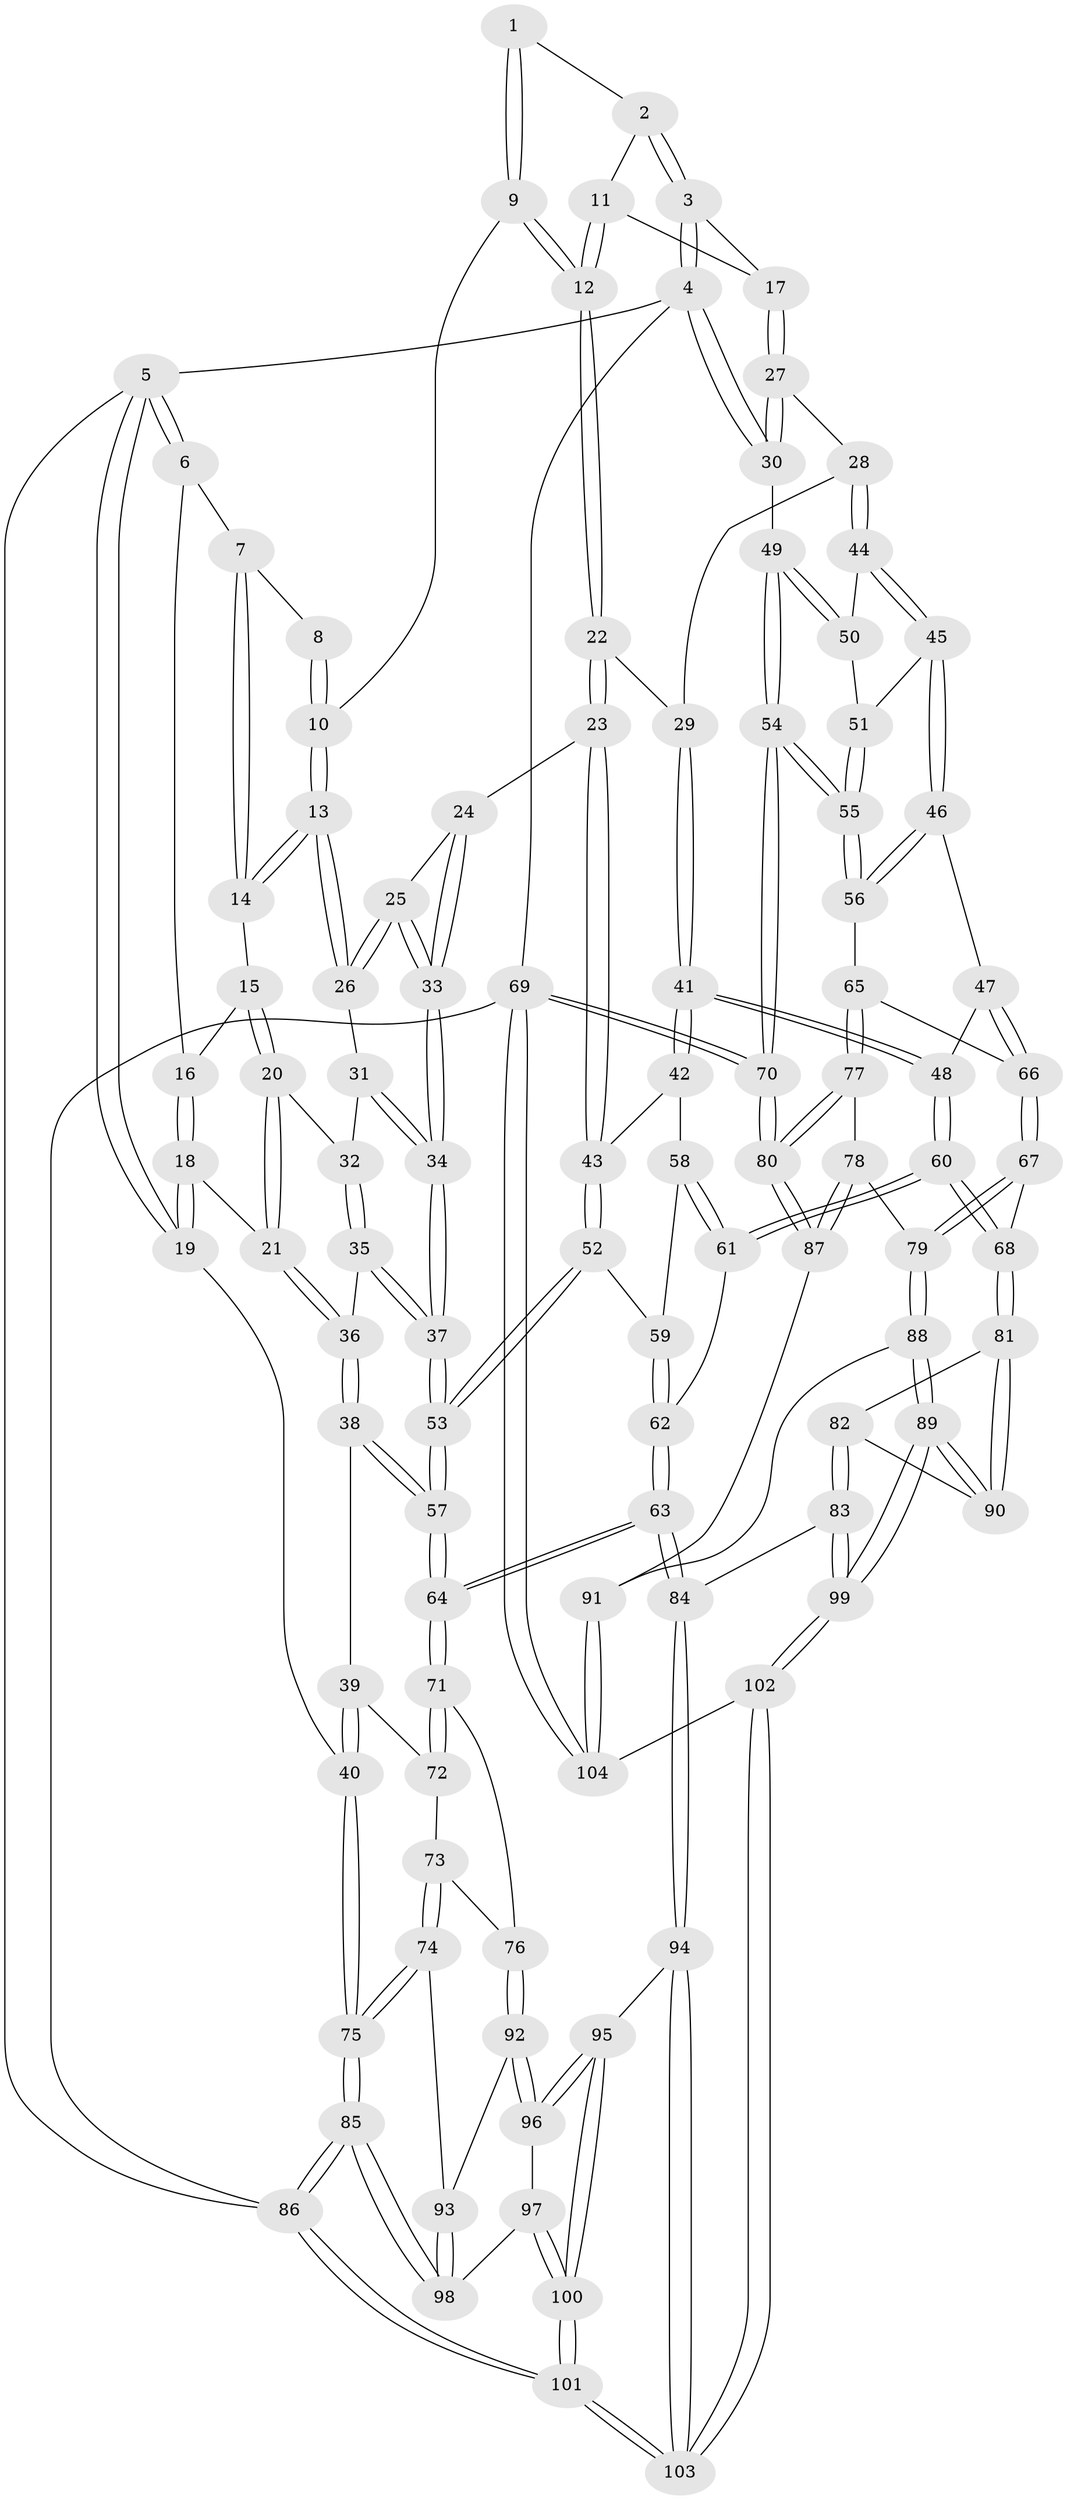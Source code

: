 // Generated by graph-tools (version 1.1) at 2025/16/03/09/25 04:16:49]
// undirected, 104 vertices, 257 edges
graph export_dot {
graph [start="1"]
  node [color=gray90,style=filled];
  1 [pos="+0.49386418441409324+0"];
  2 [pos="+0.6705368107589823+0"];
  3 [pos="+0.942232251979249+0"];
  4 [pos="+1+0"];
  5 [pos="+0+0"];
  6 [pos="+0.06723685320083857+0"];
  7 [pos="+0.14310449454222743+0"];
  8 [pos="+0.3120156099140899+0"];
  9 [pos="+0.4977134056752488+0.15246506559612388"];
  10 [pos="+0.3668340310177391+0.17864433723821238"];
  11 [pos="+0.6036127471554567+0.13383088022651618"];
  12 [pos="+0.5213488729769855+0.17958640718604058"];
  13 [pos="+0.29423970781750985+0.23487060459966513"];
  14 [pos="+0.2683203906467304+0.2056541524328514"];
  15 [pos="+0.13001465916137397+0.19138632445008627"];
  16 [pos="+0.10719715463698691+0.1804793939890623"];
  17 [pos="+0.8238176073672174+0.07994920645479926"];
  18 [pos="+0.05433661936357214+0.23504092104188481"];
  19 [pos="+0+0.1753970788863926"];
  20 [pos="+0.15950785712593255+0.2943144995368955"];
  21 [pos="+0.09032400682961454+0.3191695131026951"];
  22 [pos="+0.5631793784356225+0.28155217176708563"];
  23 [pos="+0.5192912645619749+0.34864261272382796"];
  24 [pos="+0.4913087706124888+0.3452175152944449"];
  25 [pos="+0.3881805658341306+0.32472647639632546"];
  26 [pos="+0.294003543975269+0.2443878931158417"];
  27 [pos="+0.7947925025228124+0.25763900935141043"];
  28 [pos="+0.7943593966314703+0.2581266344970562"];
  29 [pos="+0.7504419917999504+0.2714687891661095"];
  30 [pos="+1+0.3914992410969251"];
  31 [pos="+0.26939049731263676+0.2728317194025741"];
  32 [pos="+0.2309173611619922+0.2969512287916299"];
  33 [pos="+0.3028130622971613+0.4874802617856055"];
  34 [pos="+0.3018720173440865+0.4889834896161963"];
  35 [pos="+0.18530239463141676+0.42714335776616014"];
  36 [pos="+0.05228797700383743+0.4284165722536671"];
  37 [pos="+0.2964098641583674+0.5075816366479572"];
  38 [pos="+0.001313821702824643+0.46422937497340394"];
  39 [pos="+0+0.4908505541095211"];
  40 [pos="+0+0.48963253859873523"];
  41 [pos="+0.6486221652895051+0.4928741388504659"];
  42 [pos="+0.5679072935040832+0.4676004061916498"];
  43 [pos="+0.5237324508354316+0.3878566879506425"];
  44 [pos="+0.8029912169758784+0.32003843142641863"];
  45 [pos="+0.8088808940655343+0.4556233120036757"];
  46 [pos="+0.7978481848820228+0.47861701264494333"];
  47 [pos="+0.7387825300136579+0.52413772813104"];
  48 [pos="+0.6942607454380876+0.5318493657284373"];
  49 [pos="+1+0.4511190807081441"];
  50 [pos="+0.906623084499621+0.4137064169454659"];
  51 [pos="+0.8814656422355125+0.4628678719088038"];
  52 [pos="+0.3660013274891773+0.516123786781618"];
  53 [pos="+0.29959057106514264+0.5168658086673412"];
  54 [pos="+1+0.5225012849000867"];
  55 [pos="+1+0.531607353627404"];
  56 [pos="+0.9368483497159065+0.6164195927672625"];
  57 [pos="+0.2443026463867693+0.6486799077891277"];
  58 [pos="+0.5504708726411888+0.49901419922930523"];
  59 [pos="+0.415083387521295+0.5436019495694688"];
  60 [pos="+0.6466600966325233+0.6918150355426723"];
  61 [pos="+0.5200015158652671+0.6464234766067334"];
  62 [pos="+0.4969307089224683+0.6525235230482472"];
  63 [pos="+0.34120920202259464+0.7927487681039094"];
  64 [pos="+0.24457365100011894+0.7188291102175521"];
  65 [pos="+0.9217583046155559+0.6311384851801648"];
  66 [pos="+0.8135252607801136+0.6246413101194275"];
  67 [pos="+0.7164318149976214+0.7268418457182377"];
  68 [pos="+0.6561585083247041+0.7080757194458521"];
  69 [pos="+1+1"];
  70 [pos="+1+1"];
  71 [pos="+0.2220037546214556+0.7260116386493869"];
  72 [pos="+0.01124040074030267+0.6127685967549807"];
  73 [pos="+0.03731325317136079+0.7085106248074322"];
  74 [pos="+0+0.776995339667519"];
  75 [pos="+0+0.7752656107625963"];
  76 [pos="+0.18698121670818782+0.7462947864055122"];
  77 [pos="+0.9068227577408838+0.6878086770637176"];
  78 [pos="+0.8874423313975566+0.7299224305333362"];
  79 [pos="+0.777475216014658+0.7805570265751486"];
  80 [pos="+1+0.983660692047489"];
  81 [pos="+0.6382925254895795+0.7407067935773967"];
  82 [pos="+0.4859667878877279+0.8069112764127239"];
  83 [pos="+0.36420265093850673+0.8147889325770666"];
  84 [pos="+0.3450257414215353+0.8017097721206423"];
  85 [pos="+0+0.963501864470559"];
  86 [pos="+0+1"];
  87 [pos="+0.9990631393577255+0.893490386052415"];
  88 [pos="+0.782079415292509+0.8167600140126626"];
  89 [pos="+0.6254493286163317+0.9292826902533128"];
  90 [pos="+0.6157161875749365+0.8631017451982421"];
  91 [pos="+0.837917785292711+0.9062993252924838"];
  92 [pos="+0.12137520234376678+0.8064706050061116"];
  93 [pos="+0.0982117114935804+0.8197611183442978"];
  94 [pos="+0.2631124572213914+0.9657386315512315"];
  95 [pos="+0.16750652210932188+0.9435590837071491"];
  96 [pos="+0.16620145060810138+0.9421217310716163"];
  97 [pos="+0.07196216443214332+0.9202631654232135"];
  98 [pos="+0.06713041208651604+0.9039510573867549"];
  99 [pos="+0.5878776202393958+1"];
  100 [pos="+0.07162780262701117+1"];
  101 [pos="+0+1"];
  102 [pos="+0.6099156481545547+1"];
  103 [pos="+0.2511240912130374+1"];
  104 [pos="+0.6605997982224425+1"];
  1 -- 2;
  1 -- 9;
  1 -- 9;
  2 -- 3;
  2 -- 3;
  2 -- 11;
  3 -- 4;
  3 -- 4;
  3 -- 17;
  4 -- 5;
  4 -- 30;
  4 -- 30;
  4 -- 69;
  5 -- 6;
  5 -- 6;
  5 -- 19;
  5 -- 19;
  5 -- 86;
  6 -- 7;
  6 -- 16;
  7 -- 8;
  7 -- 14;
  7 -- 14;
  8 -- 10;
  8 -- 10;
  9 -- 10;
  9 -- 12;
  9 -- 12;
  10 -- 13;
  10 -- 13;
  11 -- 12;
  11 -- 12;
  11 -- 17;
  12 -- 22;
  12 -- 22;
  13 -- 14;
  13 -- 14;
  13 -- 26;
  13 -- 26;
  14 -- 15;
  15 -- 16;
  15 -- 20;
  15 -- 20;
  16 -- 18;
  16 -- 18;
  17 -- 27;
  17 -- 27;
  18 -- 19;
  18 -- 19;
  18 -- 21;
  19 -- 40;
  20 -- 21;
  20 -- 21;
  20 -- 32;
  21 -- 36;
  21 -- 36;
  22 -- 23;
  22 -- 23;
  22 -- 29;
  23 -- 24;
  23 -- 43;
  23 -- 43;
  24 -- 25;
  24 -- 33;
  24 -- 33;
  25 -- 26;
  25 -- 26;
  25 -- 33;
  25 -- 33;
  26 -- 31;
  27 -- 28;
  27 -- 30;
  27 -- 30;
  28 -- 29;
  28 -- 44;
  28 -- 44;
  29 -- 41;
  29 -- 41;
  30 -- 49;
  31 -- 32;
  31 -- 34;
  31 -- 34;
  32 -- 35;
  32 -- 35;
  33 -- 34;
  33 -- 34;
  34 -- 37;
  34 -- 37;
  35 -- 36;
  35 -- 37;
  35 -- 37;
  36 -- 38;
  36 -- 38;
  37 -- 53;
  37 -- 53;
  38 -- 39;
  38 -- 57;
  38 -- 57;
  39 -- 40;
  39 -- 40;
  39 -- 72;
  40 -- 75;
  40 -- 75;
  41 -- 42;
  41 -- 42;
  41 -- 48;
  41 -- 48;
  42 -- 43;
  42 -- 58;
  43 -- 52;
  43 -- 52;
  44 -- 45;
  44 -- 45;
  44 -- 50;
  45 -- 46;
  45 -- 46;
  45 -- 51;
  46 -- 47;
  46 -- 56;
  46 -- 56;
  47 -- 48;
  47 -- 66;
  47 -- 66;
  48 -- 60;
  48 -- 60;
  49 -- 50;
  49 -- 50;
  49 -- 54;
  49 -- 54;
  50 -- 51;
  51 -- 55;
  51 -- 55;
  52 -- 53;
  52 -- 53;
  52 -- 59;
  53 -- 57;
  53 -- 57;
  54 -- 55;
  54 -- 55;
  54 -- 70;
  54 -- 70;
  55 -- 56;
  55 -- 56;
  56 -- 65;
  57 -- 64;
  57 -- 64;
  58 -- 59;
  58 -- 61;
  58 -- 61;
  59 -- 62;
  59 -- 62;
  60 -- 61;
  60 -- 61;
  60 -- 68;
  60 -- 68;
  61 -- 62;
  62 -- 63;
  62 -- 63;
  63 -- 64;
  63 -- 64;
  63 -- 84;
  63 -- 84;
  64 -- 71;
  64 -- 71;
  65 -- 66;
  65 -- 77;
  65 -- 77;
  66 -- 67;
  66 -- 67;
  67 -- 68;
  67 -- 79;
  67 -- 79;
  68 -- 81;
  68 -- 81;
  69 -- 70;
  69 -- 70;
  69 -- 104;
  69 -- 104;
  69 -- 86;
  70 -- 80;
  70 -- 80;
  71 -- 72;
  71 -- 72;
  71 -- 76;
  72 -- 73;
  73 -- 74;
  73 -- 74;
  73 -- 76;
  74 -- 75;
  74 -- 75;
  74 -- 93;
  75 -- 85;
  75 -- 85;
  76 -- 92;
  76 -- 92;
  77 -- 78;
  77 -- 80;
  77 -- 80;
  78 -- 79;
  78 -- 87;
  78 -- 87;
  79 -- 88;
  79 -- 88;
  80 -- 87;
  80 -- 87;
  81 -- 82;
  81 -- 90;
  81 -- 90;
  82 -- 83;
  82 -- 83;
  82 -- 90;
  83 -- 84;
  83 -- 99;
  83 -- 99;
  84 -- 94;
  84 -- 94;
  85 -- 86;
  85 -- 86;
  85 -- 98;
  85 -- 98;
  86 -- 101;
  86 -- 101;
  87 -- 91;
  88 -- 89;
  88 -- 89;
  88 -- 91;
  89 -- 90;
  89 -- 90;
  89 -- 99;
  89 -- 99;
  91 -- 104;
  91 -- 104;
  92 -- 93;
  92 -- 96;
  92 -- 96;
  93 -- 98;
  93 -- 98;
  94 -- 95;
  94 -- 103;
  94 -- 103;
  95 -- 96;
  95 -- 96;
  95 -- 100;
  95 -- 100;
  96 -- 97;
  97 -- 98;
  97 -- 100;
  97 -- 100;
  99 -- 102;
  99 -- 102;
  100 -- 101;
  100 -- 101;
  101 -- 103;
  101 -- 103;
  102 -- 103;
  102 -- 103;
  102 -- 104;
}
